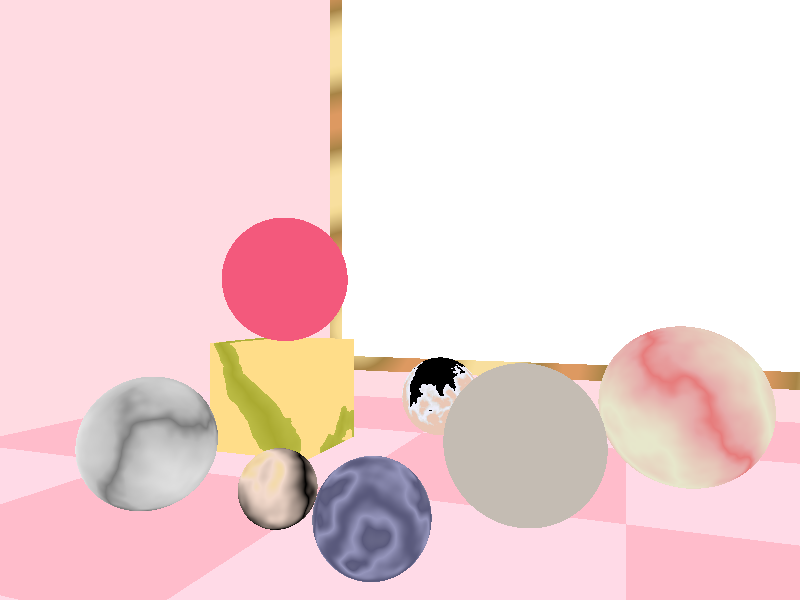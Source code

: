 #include "colors.inc"
#include "textures.inc"

camera {
    location <3, 0.7, -4>
    look_at <1.5, 0.7, 0>
}

// Two light sources almost at the same position
light_source {
    <5, 9, -2>
    color Gray60 
}

light_source {
    <5, 9, -2.1>
    color Gray60 
}

// Front wall
box {
    <0, 0, 0> <10, 10, 1>
    pigment {
        color rgb <1.0, 0.71, 0.76>
    }

    finish {
        phong 0.1
    }
}

// Left wall
box {
    <0, 10, 0> <-1, 0, -10>
    pigment {
        color rgb <1.0, 0.71, 0.76>
    }

    finish {
        phong 0.1
    }
}

// Right wall
box {
    <10, 10, -10> <11, 0, 0>
    pigment {
        color rgb <1.0, 0.71, 0.76>
    }

    finish {
        phong 0.1
    }
}

// Back wall
box {
    <10, 10, -10> <-1, 0, -10>
    pigment {
        color rgb <1.0, 0.71, 0.76>
    }

    finish {
        phong 0.1
    }
}

// Back wall door
box {
    <7.5, 0, -10> <9.0, 4, -9.9>
    pigment {
        wood
        color_map {
            [0.7 color rgb <0.94, 0.74, 0.34>]
            [0.9 color rgb <0.89, 0.69, 0.29>]
        }
        translate <1.2, 0.5, 0>
    }

    finish {
        phong 0.2
    }
}

// Door knob
sphere {
    <7.7, 2, -9.85>, 0.1
    pigment {
        color rgb <0.99, 0.82, 0.09>
    }

    finish {
        phong 0.8
        reflection 0.8
    }
}

// Floor
box {
    <0, 0, 0> <10, -1, -10>
    pigment {
        checker
        color rgb <1.0, 0.5, 0.6>
        color rgb <1.0, 0.7, 0.8>
    }

    finish {
        phong 0.4
        reflection 0.2
    }
}

// Ceiling
box {
    <0, 10, 0> <10, 15, -10>
    pigment {
        color rgb <1.0, 1.0, 1.0>
    }
}

// Mirror frame
box {
    <1, 0.2, 0> <4.5, 4.2, -0.1>
    pigment {
        wood
        color_map {
            [0.2 color rgb <0.94, 0.74, 0.34>]
            [0.3 color rgb <0.89, 0.69, 0.29>]
            [0.6 color rgb <0.39, 0.23, 0.06>]
            [0.9 color rgb <0.72, 0.32, 0.12>]
        }
        translate <1.2, 0.5, 0>
    }

    finish {
        phong 0.2
    }
}

// Mirror
box {
    <1.1, 0.3, -0.1> <4.4, 4.1, -0.11>

    pigment {
        color rgb <1.0, 1.0, 1.0>
    }

    finish {
        reflection 1.0
        ambient 0
        diffuse 0
    }
}

// Pine wood block
box {
    <1.2, 0, -1.2> <1.7, 0.5, -1.7>
    texture {
        Pine_Wood
    }
}

// Ruby glass ball
sphere {
    <1.45, 0.8, -1.45>, 0.3
    texture {
        Ruby_Glass
    }
}

// White marble ball
sphere {
    <1.5, 0.22, -2.4>, 0.22
    texture {
        White_Marble
    }
}

// Agate
sphere {
    <2.0, 0.12, -2.4>, 0.12
    texture {
        Brown_Agate
    }
}

// Blue Agate
sphere {
    <2.4, 0.15, -2.6>, 0.15
    texture {
        Blue_Agate
    }
}

// Granite ball
sphere {
    <2.1, 0.2, -1>, 0.2
    texture {
        Pink_Granite 
    }
}

// Aluminium ball
sphere {
    <2.7, 0.25, -2.1>, 0.25
    texture {
        Aluminum
    }
}

// Red marble ball
sphere {
    <3.2, 0.3, -1.5>, 0.3
    texture {
        Red_Marble
    }
}
